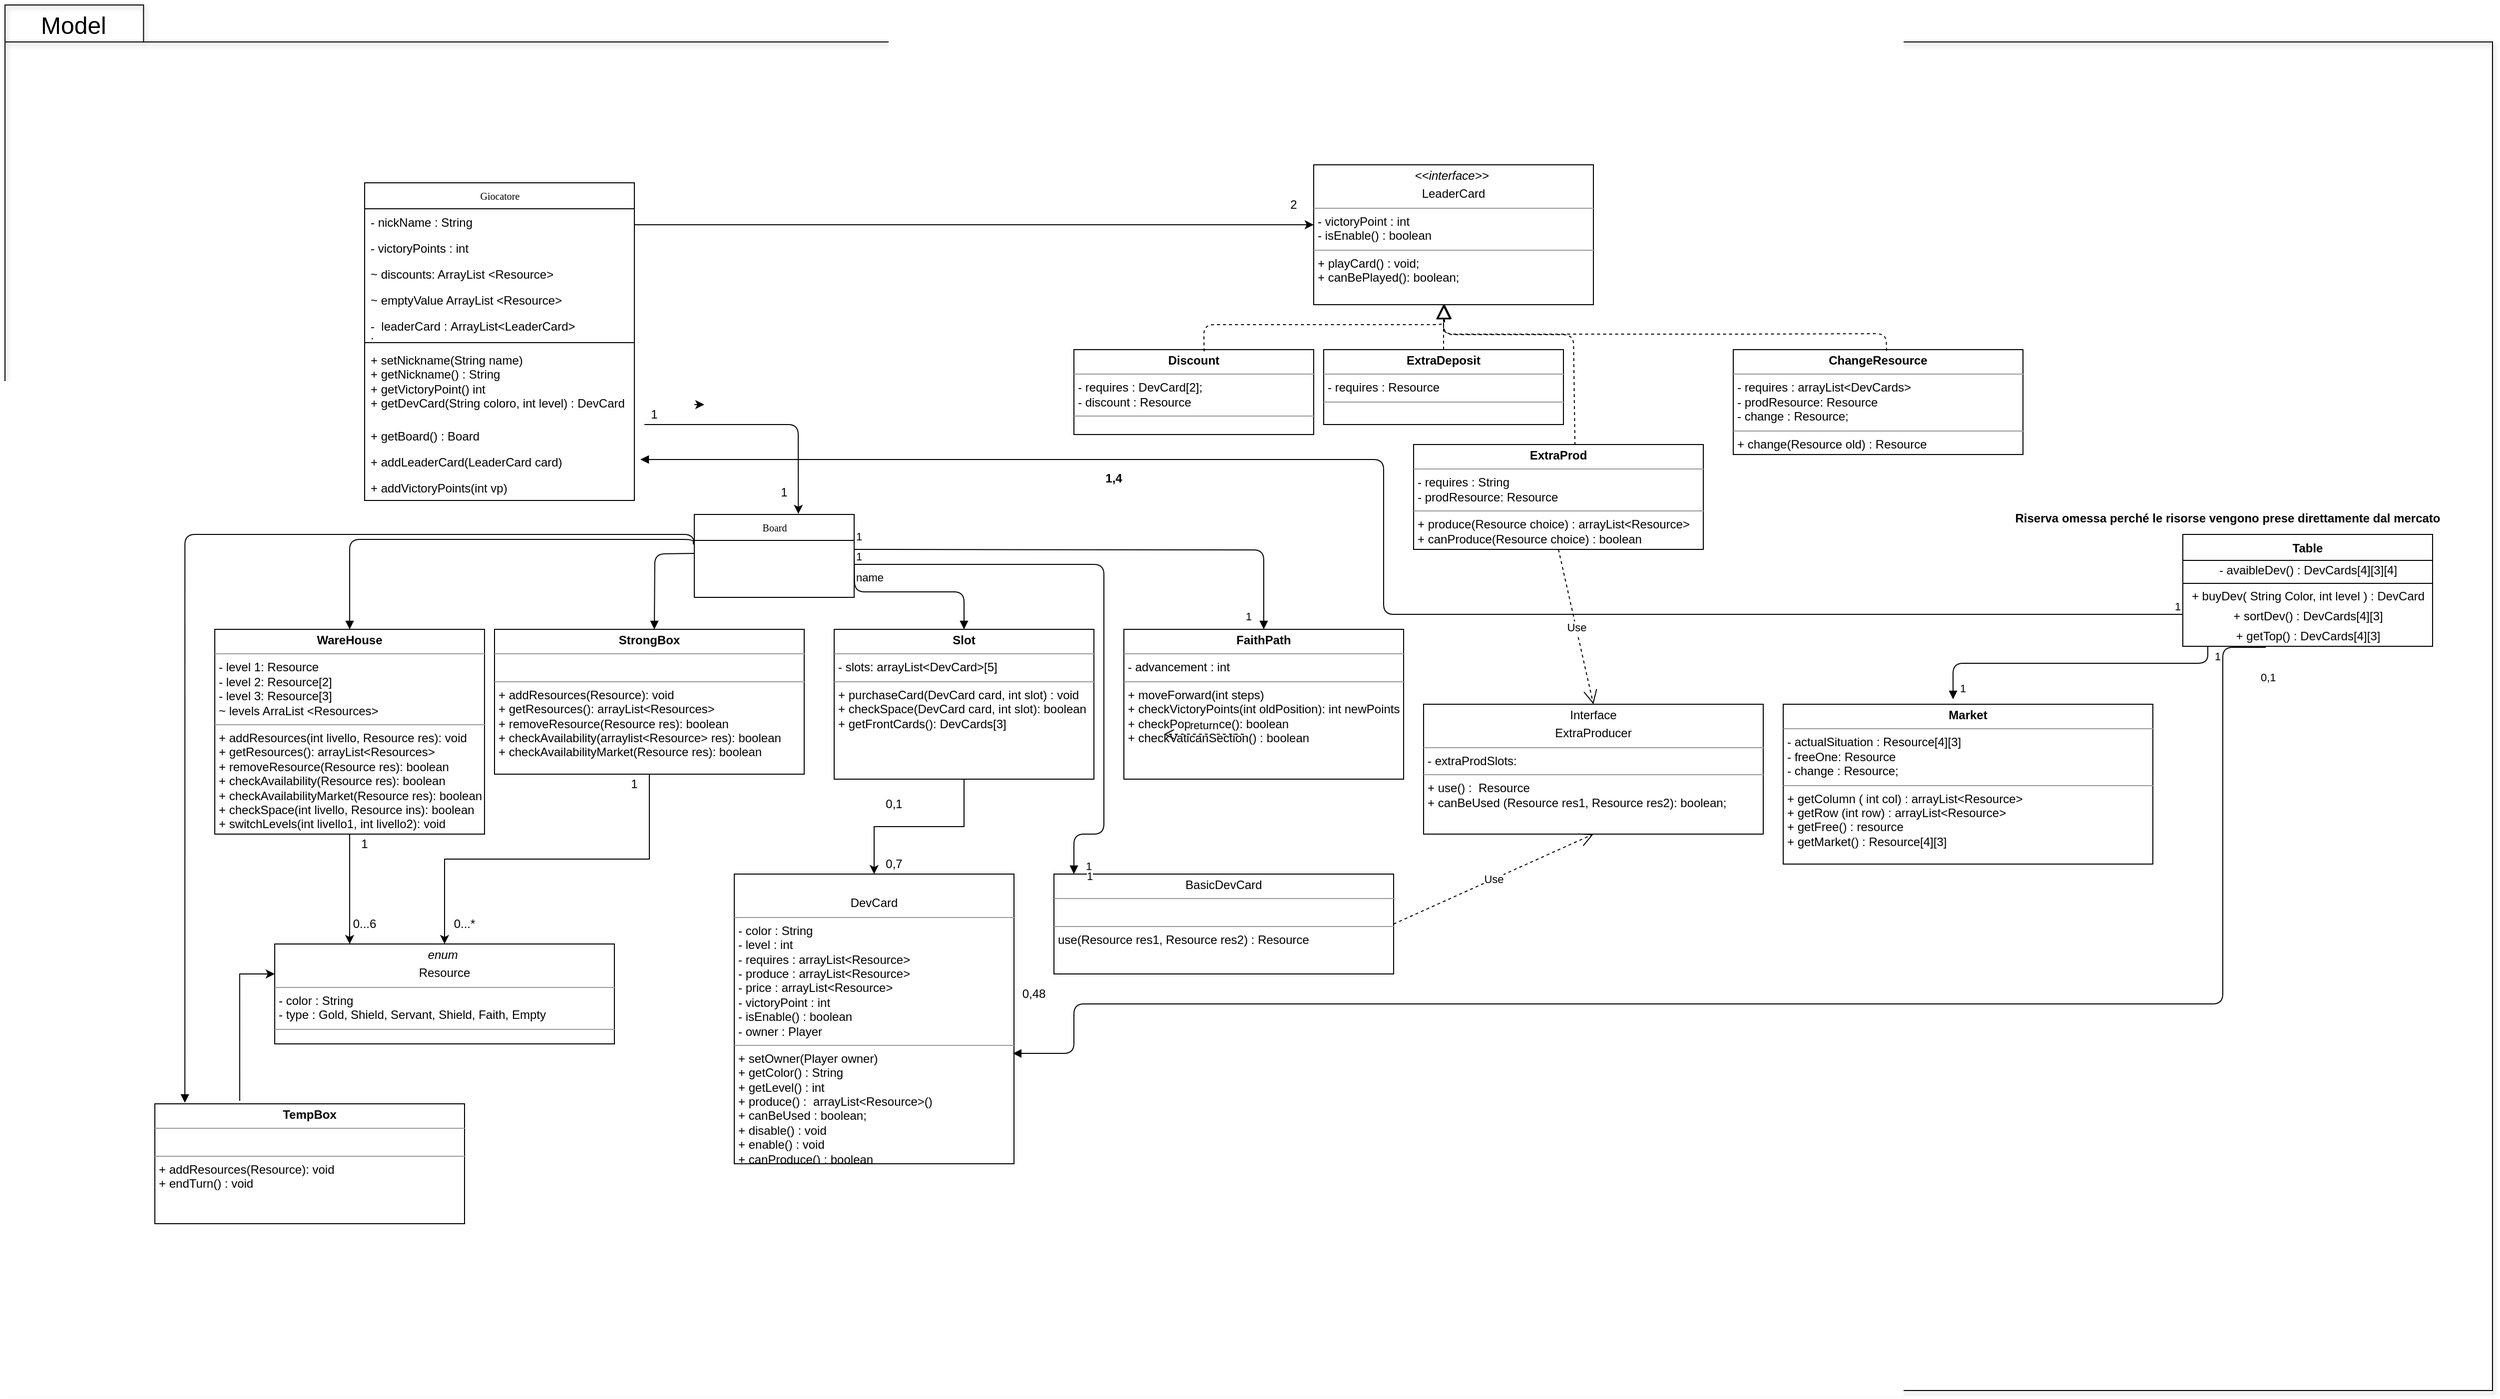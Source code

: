 <mxfile version="14.5.7" type="github" pages="2">
  <diagram name="Page-1" id="c4acf3e9-155e-7222-9cf6-157b1a14988f">
    <mxGraphModel dx="624" dy="291" grid="1" gridSize="10" guides="1" tooltips="1" connect="1" arrows="1" fold="1" page="1" pageScale="1" pageWidth="850" pageHeight="1100" background="#ffffff" math="0" shadow="0">
      <root>
        <mxCell id="0" />
        <mxCell id="1" parent="0" />
        <mxCell id="w-K9gkln1mTXEIpbY9fb-1" value="package" style="shape=folder;fontStyle=1;spacingTop=10;tabWidth=40;tabHeight=37;tabPosition=left;html=1;shadow=1;fillColor=none;" parent="1" vertex="1">
          <mxGeometry x="40" y="70" width="2490" height="1387" as="geometry" />
        </mxCell>
        <mxCell id="17acba5748e5396b-20" value="Giocatore" style="swimlane;html=1;fontStyle=0;childLayout=stackLayout;horizontal=1;startSize=26;fillColor=none;horizontalStack=0;resizeParent=1;resizeLast=0;collapsible=1;marginBottom=0;swimlaneFillColor=#ffffff;rounded=0;shadow=0;comic=0;labelBackgroundColor=none;strokeWidth=1;fontFamily=Verdana;fontSize=10;align=center;" parent="1" vertex="1">
          <mxGeometry x="400" y="248" width="270" height="318" as="geometry" />
        </mxCell>
        <mxCell id="17acba5748e5396b-21" value="- nickName : String" style="text;html=1;strokeColor=none;fillColor=none;align=left;verticalAlign=top;spacingLeft=4;spacingRight=4;whiteSpace=wrap;overflow=hidden;rotatable=0;points=[[0,0.5],[1,0.5]];portConstraint=eastwest;" parent="17acba5748e5396b-20" vertex="1">
          <mxGeometry y="26" width="270" height="26" as="geometry" />
        </mxCell>
        <mxCell id="17acba5748e5396b-24" value="- victoryPoints : int" style="text;html=1;strokeColor=none;fillColor=none;align=left;verticalAlign=top;spacingLeft=4;spacingRight=4;whiteSpace=wrap;overflow=hidden;rotatable=0;points=[[0,0.5],[1,0.5]];portConstraint=eastwest;" parent="17acba5748e5396b-20" vertex="1">
          <mxGeometry y="52" width="270" height="26" as="geometry" />
        </mxCell>
        <mxCell id="Tt4_UZsse2JY--aP2vom-22" value="~ discounts: ArrayList &amp;lt;Resource&amp;gt;" style="text;html=1;strokeColor=none;fillColor=none;align=left;verticalAlign=top;spacingLeft=4;spacingRight=4;whiteSpace=wrap;overflow=hidden;rotatable=0;points=[[0,0.5],[1,0.5]];portConstraint=eastwest;" parent="17acba5748e5396b-20" vertex="1">
          <mxGeometry y="78" width="270" height="26" as="geometry" />
        </mxCell>
        <mxCell id="Tt4_UZsse2JY--aP2vom-35" value="~ emptyValue ArrayList &amp;lt;Resource&amp;gt;" style="text;html=1;strokeColor=none;fillColor=none;align=left;verticalAlign=top;spacingLeft=4;spacingRight=4;whiteSpace=wrap;overflow=hidden;rotatable=0;points=[[0,0.5],[1,0.5]];portConstraint=eastwest;" parent="17acba5748e5396b-20" vertex="1">
          <mxGeometry y="104" width="270" height="26" as="geometry" />
        </mxCell>
        <mxCell id="VZWiPymxHDZce6uz7Lrc-4" value="- &amp;nbsp;leaderCard :&amp;nbsp;ArrayList&amp;lt;LeaderCard&amp;gt;&lt;br&gt;;" style="text;html=1;strokeColor=none;fillColor=none;align=left;verticalAlign=top;spacingLeft=4;spacingRight=4;whiteSpace=wrap;overflow=hidden;rotatable=0;points=[[0,0.5],[1,0.5]];portConstraint=eastwest;" parent="17acba5748e5396b-20" vertex="1">
          <mxGeometry y="130" width="270" height="26" as="geometry" />
        </mxCell>
        <mxCell id="Tt4_UZsse2JY--aP2vom-36" value="" style="line;strokeWidth=1;fillColor=none;align=left;verticalAlign=middle;spacingTop=-1;spacingLeft=3;spacingRight=3;rotatable=0;labelPosition=right;points=[];portConstraint=eastwest;" parent="17acba5748e5396b-20" vertex="1">
          <mxGeometry y="156" width="270" height="8" as="geometry" />
        </mxCell>
        <mxCell id="Tt4_UZsse2JY--aP2vom-37" value="+ setNickname(String name)&lt;br&gt;+ getNickname() : String&lt;br&gt;+ getVictoryPoint() int&lt;br&gt;+ getDevCard(String coloro, int level) : DevCard" style="text;html=1;strokeColor=none;fillColor=none;align=left;verticalAlign=top;spacingLeft=4;spacingRight=4;whiteSpace=wrap;overflow=hidden;rotatable=0;points=[[0,0.5],[1,0.5]];portConstraint=eastwest;" parent="17acba5748e5396b-20" vertex="1">
          <mxGeometry y="164" width="270" height="76" as="geometry" />
        </mxCell>
        <mxCell id="VZWiPymxHDZce6uz7Lrc-1" value="+ getBoard() : Board" style="text;html=1;strokeColor=none;fillColor=none;align=left;verticalAlign=top;spacingLeft=4;spacingRight=4;whiteSpace=wrap;overflow=hidden;rotatable=0;points=[[0,0.5],[1,0.5]];portConstraint=eastwest;" parent="17acba5748e5396b-20" vertex="1">
          <mxGeometry y="240" width="270" height="26" as="geometry" />
        </mxCell>
        <mxCell id="VZWiPymxHDZce6uz7Lrc-2" value="+ addLeaderCard(LeaderCard card)" style="text;html=1;strokeColor=none;fillColor=none;align=left;verticalAlign=top;spacingLeft=4;spacingRight=4;whiteSpace=wrap;overflow=hidden;rotatable=0;points=[[0,0.5],[1,0.5]];portConstraint=eastwest;" parent="17acba5748e5396b-20" vertex="1">
          <mxGeometry y="266" width="270" height="26" as="geometry" />
        </mxCell>
        <mxCell id="VZWiPymxHDZce6uz7Lrc-3" value="+ addVictoryPoints(int vp)" style="text;html=1;strokeColor=none;fillColor=none;align=left;verticalAlign=top;spacingLeft=4;spacingRight=4;whiteSpace=wrap;overflow=hidden;rotatable=0;points=[[0,0.5],[1,0.5]];portConstraint=eastwest;" parent="17acba5748e5396b-20" vertex="1">
          <mxGeometry y="292" width="270" height="26" as="geometry" />
        </mxCell>
        <mxCell id="5d2195bd80daf111-5" value="Board" style="swimlane;html=1;fontStyle=0;childLayout=stackLayout;horizontal=1;startSize=26;fillColor=none;horizontalStack=0;resizeParent=1;resizeLast=0;collapsible=1;marginBottom=0;swimlaneFillColor=#ffffff;rounded=0;shadow=0;comic=0;labelBackgroundColor=none;strokeWidth=1;fontFamily=Verdana;fontSize=10;align=center;" parent="1" vertex="1">
          <mxGeometry x="730" y="580" width="160" height="83" as="geometry" />
        </mxCell>
        <mxCell id="5d2195bd80daf111-12" value="&lt;p style=&quot;margin: 0px ; margin-top: 4px ; text-align: center&quot;&gt;&lt;i&gt;enum&amp;nbsp;&lt;/i&gt;&lt;/p&gt;&lt;p style=&quot;margin: 0px ; margin-top: 4px ; text-align: center&quot;&gt;Resource&lt;/p&gt;&lt;hr size=&quot;1&quot;&gt;&lt;p style=&quot;margin: 0px ; margin-left: 4px&quot;&gt;- color : String&lt;br&gt;- type : Gold, Shield, Servant, Shield, Faith, Empty&lt;/p&gt;&lt;hr size=&quot;1&quot;&gt;&lt;p style=&quot;margin: 0px ; margin-left: 4px&quot;&gt;&lt;br&gt;&lt;/p&gt;" style="verticalAlign=top;align=left;overflow=fill;fontSize=12;fontFamily=Helvetica;html=1;rounded=0;shadow=0;comic=0;labelBackgroundColor=none;strokeWidth=1" parent="1" vertex="1">
          <mxGeometry x="310" y="1010" width="340" height="100" as="geometry" />
        </mxCell>
        <mxCell id="RtRzZt0xqBWtNR3uWcVC-4" value="1" style="text;html=1;strokeColor=none;fillColor=none;align=center;verticalAlign=middle;whiteSpace=wrap;rounded=0;" parent="1" vertex="1">
          <mxGeometry x="800" y="548" width="40" height="20" as="geometry" />
        </mxCell>
        <mxCell id="RtRzZt0xqBWtNR3uWcVC-6" value="" style="endArrow=classic;html=1;entryX=0.651;entryY=-0.008;entryDx=0;entryDy=0;entryPerimeter=0;" parent="1" target="5d2195bd80daf111-5" edge="1">
          <mxGeometry width="50" height="50" relative="1" as="geometry">
            <mxPoint x="680" y="490" as="sourcePoint" />
            <mxPoint x="830" y="440" as="targetPoint" />
            <Array as="points">
              <mxPoint x="834" y="490" />
            </Array>
          </mxGeometry>
        </mxCell>
        <mxCell id="RtRzZt0xqBWtNR3uWcVC-7" value="1" style="text;html=1;strokeColor=none;fillColor=none;align=center;verticalAlign=middle;whiteSpace=wrap;rounded=0;" parent="1" vertex="1">
          <mxGeometry x="670" y="470" width="40" height="20" as="geometry" />
        </mxCell>
        <mxCell id="RtRzZt0xqBWtNR3uWcVC-22" style="edgeStyle=orthogonalEdgeStyle;rounded=0;orthogonalLoop=1;jettySize=auto;html=1;" parent="1" source="RtRzZt0xqBWtNR3uWcVC-19" target="5d2195bd80daf111-12" edge="1">
          <mxGeometry relative="1" as="geometry" />
        </mxCell>
        <mxCell id="RtRzZt0xqBWtNR3uWcVC-19" value="&lt;p style=&quot;margin: 0px ; margin-top: 4px ; text-align: center&quot;&gt;&lt;b&gt;StrongBox&lt;/b&gt;&lt;/p&gt;&lt;hr size=&quot;1&quot;&gt;&lt;p style=&quot;margin: 0px ; margin-left: 4px&quot;&gt;&lt;br&gt;&lt;/p&gt;&lt;hr size=&quot;1&quot;&gt;&lt;p style=&quot;margin: 0px ; margin-left: 4px&quot;&gt;+ addResources(Resource): void&lt;/p&gt;&lt;p style=&quot;margin: 0px ; margin-left: 4px&quot;&gt;+ getResources(): arrayList&amp;lt;Resources&amp;gt;&lt;/p&gt;&lt;p style=&quot;margin: 0px ; margin-left: 4px&quot;&gt;+ removeResource(Resource res): boolean&lt;/p&gt;&lt;p style=&quot;margin: 0px ; margin-left: 4px&quot;&gt;+ checkAvailability(arraylist&amp;lt;Resource&amp;gt; res): boolean&lt;/p&gt;&lt;p style=&quot;margin: 0px ; margin-left: 4px&quot;&gt;+ checkAvailabilityMarket(Resource res): boolean&lt;br&gt;&lt;/p&gt;" style="verticalAlign=top;align=left;overflow=fill;fontSize=12;fontFamily=Helvetica;html=1;rounded=0;shadow=0;comic=0;labelBackgroundColor=none;strokeWidth=1" parent="1" vertex="1">
          <mxGeometry x="530" y="695" width="310" height="145" as="geometry" />
        </mxCell>
        <mxCell id="RtRzZt0xqBWtNR3uWcVC-25" style="edgeStyle=orthogonalEdgeStyle;rounded=0;orthogonalLoop=1;jettySize=auto;html=1;" parent="1" source="RtRzZt0xqBWtNR3uWcVC-20" target="5d2195bd80daf111-12" edge="1">
          <mxGeometry relative="1" as="geometry">
            <Array as="points">
              <mxPoint x="385" y="980" />
              <mxPoint x="385" y="980" />
            </Array>
          </mxGeometry>
        </mxCell>
        <mxCell id="RtRzZt0xqBWtNR3uWcVC-20" value="&lt;p style=&quot;margin: 0px ; margin-top: 4px ; text-align: center&quot;&gt;&lt;b&gt;WareHouse&lt;/b&gt;&lt;/p&gt;&lt;hr size=&quot;1&quot;&gt;&lt;p style=&quot;margin: 0px ; margin-left: 4px&quot;&gt;- level 1: Resource&lt;/p&gt;&lt;p style=&quot;margin: 0px ; margin-left: 4px&quot;&gt;- level 2: Resource[2]&lt;/p&gt;&lt;p style=&quot;margin: 0px ; margin-left: 4px&quot;&gt;- level 3: Resource[3]&lt;/p&gt;&lt;p style=&quot;margin: 0px ; margin-left: 4px&quot;&gt;~ levels ArraList &amp;lt;Resources&amp;gt;&lt;/p&gt;&lt;hr size=&quot;1&quot;&gt;&lt;p style=&quot;margin: 0px ; margin-left: 4px&quot;&gt;+ addResources(int livello, Resource res): void&lt;/p&gt;&lt;p style=&quot;margin: 0px ; margin-left: 4px&quot;&gt;+ getResources(): arrayList&amp;lt;Resources&amp;gt;&lt;/p&gt;&lt;p style=&quot;margin: 0px ; margin-left: 4px&quot;&gt;+ removeResource(Resource res): boolean&lt;/p&gt;&lt;p style=&quot;margin: 0px ; margin-left: 4px&quot;&gt;+ checkAvailability(Resource res): boolean&lt;/p&gt;&lt;p style=&quot;margin: 0px ; margin-left: 4px&quot;&gt;+ checkAvailabilityMarket(Resource res): boolean&lt;/p&gt;&lt;p style=&quot;margin: 0px ; margin-left: 4px&quot;&gt;+ checkSpace(int livello, Resource ins): boolean&lt;/p&gt;&lt;p style=&quot;margin: 0px ; margin-left: 4px&quot;&gt;+ switchLevels(int livello1, int livello2): void&lt;/p&gt;" style="verticalAlign=top;align=left;overflow=fill;fontSize=12;fontFamily=Helvetica;html=1;rounded=0;shadow=0;comic=0;labelBackgroundColor=none;strokeWidth=1" parent="1" vertex="1">
          <mxGeometry x="250" y="695" width="270" height="205" as="geometry" />
        </mxCell>
        <mxCell id="RtRzZt0xqBWtNR3uWcVC-23" value="0...*" style="text;html=1;strokeColor=none;fillColor=none;align=center;verticalAlign=middle;whiteSpace=wrap;rounded=0;" parent="1" vertex="1">
          <mxGeometry x="480" y="980" width="40" height="20" as="geometry" />
        </mxCell>
        <mxCell id="RtRzZt0xqBWtNR3uWcVC-24" value="1" style="text;html=1;strokeColor=none;fillColor=none;align=center;verticalAlign=middle;whiteSpace=wrap;rounded=0;" parent="1" vertex="1">
          <mxGeometry x="650" y="840" width="40" height="20" as="geometry" />
        </mxCell>
        <mxCell id="RtRzZt0xqBWtNR3uWcVC-26" value="0...6" style="text;html=1;strokeColor=none;fillColor=none;align=center;verticalAlign=middle;whiteSpace=wrap;rounded=0;" parent="1" vertex="1">
          <mxGeometry x="380" y="980" width="40" height="20" as="geometry" />
        </mxCell>
        <mxCell id="RtRzZt0xqBWtNR3uWcVC-27" value="1" style="text;html=1;strokeColor=none;fillColor=none;align=center;verticalAlign=middle;whiteSpace=wrap;rounded=0;" parent="1" vertex="1">
          <mxGeometry x="380" y="900" width="40" height="20" as="geometry" />
        </mxCell>
        <mxCell id="Tt4_UZsse2JY--aP2vom-6" style="edgeStyle=orthogonalEdgeStyle;rounded=0;orthogonalLoop=1;jettySize=auto;html=1;" parent="1" source="RtRzZt0xqBWtNR3uWcVC-28" target="Tt4_UZsse2JY--aP2vom-1" edge="1">
          <mxGeometry relative="1" as="geometry" />
        </mxCell>
        <mxCell id="RtRzZt0xqBWtNR3uWcVC-28" value="&lt;p style=&quot;margin: 0px ; margin-top: 4px ; text-align: center&quot;&gt;&lt;b&gt;Slot&lt;/b&gt;&lt;/p&gt;&lt;hr size=&quot;1&quot;&gt;&lt;p style=&quot;margin: 0px ; margin-left: 4px&quot;&gt;- slots: arrayList&amp;lt;DevCard&amp;gt;[5]&lt;/p&gt;&lt;hr size=&quot;1&quot;&gt;&lt;p style=&quot;margin: 0px ; margin-left: 4px&quot;&gt;+ purchaseCard(DevCard card, int slot) : void&lt;/p&gt;&lt;p style=&quot;margin: 0px ; margin-left: 4px&quot;&gt;+ checkSpace(DevCard card, int slot): boolean&lt;/p&gt;&lt;p style=&quot;margin: 0px ; margin-left: 4px&quot;&gt;+ getFrontCards(): DevCards[3]&lt;/p&gt;&lt;p style=&quot;margin: 0px ; margin-left: 4px&quot;&gt;&lt;br&gt;&lt;/p&gt;" style="verticalAlign=top;align=left;overflow=fill;fontSize=12;fontFamily=Helvetica;html=1;rounded=0;shadow=0;comic=0;labelBackgroundColor=none;strokeWidth=1" parent="1" vertex="1">
          <mxGeometry x="870" y="695" width="260" height="150" as="geometry" />
        </mxCell>
        <mxCell id="RtRzZt0xqBWtNR3uWcVC-29" value="&lt;p style=&quot;margin: 0px ; margin-top: 4px ; text-align: center&quot;&gt;&lt;b&gt;FaithPath&lt;/b&gt;&lt;/p&gt;&lt;hr size=&quot;1&quot;&gt;&lt;p style=&quot;margin: 0px ; margin-left: 4px&quot;&gt;- advancement : int&lt;/p&gt;&lt;hr size=&quot;1&quot;&gt;&lt;p style=&quot;margin: 0px ; margin-left: 4px&quot;&gt;+ moveForward(int steps)&lt;/p&gt;&lt;p style=&quot;margin: 0px ; margin-left: 4px&quot;&gt;+ checkVictoryPoints(int oldPosition): int newPoints&lt;/p&gt;&lt;p style=&quot;margin: 0px ; margin-left: 4px&quot;&gt;+ checkPopeSpace(): boolean&lt;/p&gt;&lt;p style=&quot;margin: 0px ; margin-left: 4px&quot;&gt;+ checkVaticanSection() : boolean&lt;/p&gt;" style="verticalAlign=top;align=left;overflow=fill;fontSize=12;fontFamily=Helvetica;html=1;rounded=0;shadow=0;comic=0;labelBackgroundColor=none;strokeWidth=1" parent="1" vertex="1">
          <mxGeometry x="1160" y="695" width="280" height="150" as="geometry" />
        </mxCell>
        <mxCell id="Tt4_UZsse2JY--aP2vom-1" value="&lt;p style=&quot;margin: 0px ; margin-top: 4px ; text-align: center&quot;&gt;&lt;br&gt;&lt;/p&gt;&lt;p style=&quot;margin: 0px ; margin-top: 4px ; text-align: center&quot;&gt;DevCard&lt;/p&gt;&lt;hr size=&quot;1&quot;&gt;&lt;p style=&quot;margin: 0px ; margin-left: 4px&quot;&gt;- color : String&lt;br&gt;- level : int&amp;nbsp;&lt;/p&gt;&lt;p style=&quot;margin: 0px ; margin-left: 4px&quot;&gt;- requires : arrayList&amp;lt;Resource&amp;gt;&lt;/p&gt;&lt;p style=&quot;margin: 0px ; margin-left: 4px&quot;&gt;- produce : arrayList&amp;lt;Resource&amp;gt;&amp;nbsp;&lt;/p&gt;&lt;p style=&quot;margin: 0px ; margin-left: 4px&quot;&gt;- price : arrayList&amp;lt;Resource&amp;gt;&lt;/p&gt;&lt;p style=&quot;margin: 0px ; margin-left: 4px&quot;&gt;- victoryPoint : int&lt;/p&gt;&lt;p style=&quot;margin: 0px ; margin-left: 4px&quot;&gt;- isEnable() : boolean&lt;/p&gt;&lt;p style=&quot;margin: 0px ; margin-left: 4px&quot;&gt;- owner : Player&lt;/p&gt;&lt;hr size=&quot;1&quot;&gt;&lt;p style=&quot;margin: 0px ; margin-left: 4px&quot;&gt;+ setOwner(Player owner)&amp;nbsp;&lt;/p&gt;&lt;p style=&quot;margin: 0px ; margin-left: 4px&quot;&gt;+ getColor() : String&lt;/p&gt;&lt;p style=&quot;margin: 0px ; margin-left: 4px&quot;&gt;+ getLevel() : int&amp;nbsp;&lt;/p&gt;&lt;p style=&quot;margin: 0px ; margin-left: 4px&quot;&gt;+ produce() : &amp;nbsp;arrayList&amp;lt;Resource&amp;gt;()&lt;/p&gt;&lt;p style=&quot;margin: 0px ; margin-left: 4px&quot;&gt;+ canBeUsed : boolean;&lt;/p&gt;&lt;p style=&quot;margin: 0px ; margin-left: 4px&quot;&gt;+ disable() : void&lt;/p&gt;&lt;p style=&quot;margin: 0px ; margin-left: 4px&quot;&gt;+ enable() : void&lt;/p&gt;&lt;p style=&quot;margin: 0px ; margin-left: 4px&quot;&gt;+ canProduce() : boolean&lt;/p&gt;&lt;p style=&quot;margin: 0px ; margin-left: 4px&quot;&gt;&lt;br&gt;&lt;/p&gt;&lt;p style=&quot;margin: 0px ; margin-left: 4px&quot;&gt;&lt;br&gt;&lt;/p&gt;" style="verticalAlign=top;align=left;overflow=fill;fontSize=12;fontFamily=Helvetica;html=1;rounded=0;shadow=0;comic=0;labelBackgroundColor=none;strokeWidth=1" parent="1" vertex="1">
          <mxGeometry x="770" y="940" width="280" height="290" as="geometry" />
        </mxCell>
        <mxCell id="Tt4_UZsse2JY--aP2vom-7" value="0,7" style="text;html=1;strokeColor=none;fillColor=none;align=center;verticalAlign=middle;whiteSpace=wrap;rounded=0;" parent="1" vertex="1">
          <mxGeometry x="910" y="920" width="40" height="20" as="geometry" />
        </mxCell>
        <mxCell id="Tt4_UZsse2JY--aP2vom-8" value="0,1" style="text;html=1;strokeColor=none;fillColor=none;align=center;verticalAlign=middle;whiteSpace=wrap;rounded=0;" parent="1" vertex="1">
          <mxGeometry x="910" y="860" width="40" height="20" as="geometry" />
        </mxCell>
        <mxCell id="Tt4_UZsse2JY--aP2vom-9" value="&lt;p style=&quot;margin: 0px ; margin-top: 4px ; text-align: center&quot;&gt;&lt;i&gt;&amp;lt;&amp;lt;interface&amp;gt;&amp;gt;&amp;nbsp;&lt;/i&gt;&lt;/p&gt;&lt;p style=&quot;margin: 0px ; margin-top: 4px ; text-align: center&quot;&gt;LeaderCard&lt;/p&gt;&lt;hr size=&quot;1&quot;&gt;&lt;p style=&quot;margin: 0px ; margin-left: 4px&quot;&gt;- victoryPoint : int&lt;br&gt;&lt;/p&gt;&lt;p style=&quot;margin: 0px ; margin-left: 4px&quot;&gt;- isEnable() : boolean&lt;/p&gt;&lt;hr size=&quot;1&quot;&gt;&lt;p style=&quot;margin: 0px ; margin-left: 4px&quot;&gt;+ playCard() : void;&lt;br&gt;&lt;/p&gt;&lt;p style=&quot;margin: 0px ; margin-left: 4px&quot;&gt;+ canBePlayed(): boolean;&lt;/p&gt;" style="verticalAlign=top;align=left;overflow=fill;fontSize=12;fontFamily=Helvetica;html=1;rounded=0;shadow=0;comic=0;labelBackgroundColor=none;strokeWidth=1" parent="1" vertex="1">
          <mxGeometry x="1350" y="230" width="280" height="140" as="geometry" />
        </mxCell>
        <mxCell id="Tt4_UZsse2JY--aP2vom-10" value="&lt;p style=&quot;margin: 0px ; margin-top: 4px ; text-align: center&quot;&gt;&lt;b&gt;Discount&lt;/b&gt;&lt;/p&gt;&lt;hr size=&quot;1&quot;&gt;&lt;p style=&quot;margin: 0px ; margin-left: 4px&quot;&gt;- requires : DevCard[2];&lt;/p&gt;&lt;p style=&quot;margin: 0px ; margin-left: 4px&quot;&gt;- discount : Resource&lt;/p&gt;&lt;hr size=&quot;1&quot;&gt;&lt;p style=&quot;margin: 0px ; margin-left: 4px&quot;&gt;&lt;br&gt;&lt;/p&gt;" style="verticalAlign=top;align=left;overflow=fill;fontSize=12;fontFamily=Helvetica;html=1;rounded=0;shadow=0;comic=0;labelBackgroundColor=none;strokeWidth=1" parent="1" vertex="1">
          <mxGeometry x="1110" y="415" width="240" height="85" as="geometry" />
        </mxCell>
        <mxCell id="Tt4_UZsse2JY--aP2vom-13" style="edgeStyle=orthogonalEdgeStyle;rounded=0;orthogonalLoop=1;jettySize=auto;html=1;" parent="1" source="17acba5748e5396b-21" edge="1">
          <mxGeometry relative="1" as="geometry">
            <mxPoint x="690" y="310" as="sourcePoint" />
            <mxPoint x="1350" y="290" as="targetPoint" />
            <Array as="points">
              <mxPoint x="1350" y="290" />
            </Array>
          </mxGeometry>
        </mxCell>
        <mxCell id="Tt4_UZsse2JY--aP2vom-15" value="2" style="text;html=1;strokeColor=none;fillColor=none;align=center;verticalAlign=middle;whiteSpace=wrap;rounded=0;" parent="1" vertex="1">
          <mxGeometry x="1310" y="260" width="40" height="20" as="geometry" />
        </mxCell>
        <mxCell id="Tt4_UZsse2JY--aP2vom-23" value="&lt;p style=&quot;margin: 0px ; margin-top: 4px ; text-align: center&quot;&gt;&lt;b&gt;ExtraDeposit&lt;/b&gt;&lt;/p&gt;&lt;hr size=&quot;1&quot;&gt;&lt;p style=&quot;margin: 0px ; margin-left: 4px&quot;&gt;- requires : Resource&lt;/p&gt;&lt;hr size=&quot;1&quot;&gt;&lt;p style=&quot;margin: 0px ; margin-left: 4px&quot;&gt;&lt;br&gt;&lt;/p&gt;" style="verticalAlign=top;align=left;overflow=fill;fontSize=12;fontFamily=Helvetica;html=1;rounded=0;shadow=0;comic=0;labelBackgroundColor=none;strokeWidth=1" parent="1" vertex="1">
          <mxGeometry x="1360" y="415" width="240" height="75" as="geometry" />
        </mxCell>
        <mxCell id="Tt4_UZsse2JY--aP2vom-26" value="" style="endArrow=block;dashed=1;endFill=0;endSize=12;html=1;exitX=0.543;exitY=0.02;exitDx=0;exitDy=0;exitPerimeter=0;entryX=0.468;entryY=0.997;entryDx=0;entryDy=0;entryPerimeter=0;" parent="1" source="Tt4_UZsse2JY--aP2vom-10" target="Tt4_UZsse2JY--aP2vom-9" edge="1">
          <mxGeometry width="160" relative="1" as="geometry">
            <mxPoint x="1190" y="360" as="sourcePoint" />
            <mxPoint x="1350" y="360" as="targetPoint" />
            <Array as="points">
              <mxPoint x="1240" y="390" />
              <mxPoint x="1481" y="390" />
            </Array>
          </mxGeometry>
        </mxCell>
        <mxCell id="Tt4_UZsse2JY--aP2vom-28" value="" style="endArrow=block;dashed=1;endFill=0;endSize=12;html=1;" parent="1" source="Tt4_UZsse2JY--aP2vom-23" edge="1">
          <mxGeometry width="160" relative="1" as="geometry">
            <mxPoint x="1200.32" y="426.7" as="sourcePoint" />
            <mxPoint x="1480" y="370" as="targetPoint" />
            <Array as="points">
              <mxPoint x="1480" y="400" />
            </Array>
          </mxGeometry>
        </mxCell>
        <mxCell id="Tt4_UZsse2JY--aP2vom-29" value="&lt;p style=&quot;margin: 0px ; margin-top: 4px ; text-align: center&quot;&gt;&lt;b&gt;ExtraProd&lt;/b&gt;&lt;/p&gt;&lt;hr size=&quot;1&quot;&gt;&lt;p style=&quot;margin: 0px ; margin-left: 4px&quot;&gt;- requires : String&lt;/p&gt;&lt;p style=&quot;margin: 0px ; margin-left: 4px&quot;&gt;- prodResource: Resource&lt;/p&gt;&lt;hr size=&quot;1&quot;&gt;&lt;p style=&quot;margin: 0px ; margin-left: 4px&quot;&gt;+ produce(Resource choice) : arrayList&amp;lt;Resource&amp;gt;&lt;/p&gt;&lt;p style=&quot;margin: 0px ; margin-left: 4px&quot;&gt;+ canProduce(Resource choice) : boolean&lt;/p&gt;" style="verticalAlign=top;align=left;overflow=fill;fontSize=12;fontFamily=Helvetica;html=1;rounded=0;shadow=0;comic=0;labelBackgroundColor=none;strokeWidth=1" parent="1" vertex="1">
          <mxGeometry x="1450" y="510" width="290" height="105" as="geometry" />
        </mxCell>
        <mxCell id="Tt4_UZsse2JY--aP2vom-31" value="" style="endArrow=block;dashed=1;endFill=0;endSize=12;html=1;exitX=0.557;exitY=0.005;exitDx=0;exitDy=0;exitPerimeter=0;" parent="1" source="Tt4_UZsse2JY--aP2vom-29" edge="1">
          <mxGeometry width="160" relative="1" as="geometry">
            <mxPoint x="1490" y="425" as="sourcePoint" />
            <mxPoint x="1480" y="370" as="targetPoint" />
            <Array as="points">
              <mxPoint x="1610" y="400" />
              <mxPoint x="1480" y="400" />
            </Array>
          </mxGeometry>
        </mxCell>
        <mxCell id="Tt4_UZsse2JY--aP2vom-32" value="&lt;p style=&quot;margin: 0px ; margin-top: 4px ; text-align: center&quot;&gt;&lt;b&gt;ChangeResource&lt;/b&gt;&lt;/p&gt;&lt;hr size=&quot;1&quot;&gt;&lt;p style=&quot;margin: 0px ; margin-left: 4px&quot;&gt;- requires : arrayList&amp;lt;DevCards&amp;gt;&lt;/p&gt;&lt;p style=&quot;margin: 0px ; margin-left: 4px&quot;&gt;- prodResource: Resource&lt;/p&gt;&lt;p style=&quot;margin: 0px ; margin-left: 4px&quot;&gt;- change : Resource;&lt;/p&gt;&lt;hr size=&quot;1&quot;&gt;&lt;p style=&quot;margin: 0px ; margin-left: 4px&quot;&gt;+ change(Resource old) : Resource&lt;/p&gt;" style="verticalAlign=top;align=left;overflow=fill;fontSize=12;fontFamily=Helvetica;html=1;rounded=0;shadow=0;comic=0;labelBackgroundColor=none;strokeWidth=1" parent="1" vertex="1">
          <mxGeometry x="1770" y="415" width="290" height="105" as="geometry" />
        </mxCell>
        <mxCell id="Tt4_UZsse2JY--aP2vom-33" value="" style="endArrow=block;dashed=1;endFill=0;endSize=12;html=1;exitX=0.529;exitY=0.012;exitDx=0;exitDy=0;exitPerimeter=0;" parent="1" source="Tt4_UZsse2JY--aP2vom-32" edge="1">
          <mxGeometry width="160" relative="1" as="geometry">
            <mxPoint x="1781.53" y="415.005" as="sourcePoint" />
            <mxPoint x="1480" y="369.48" as="targetPoint" />
            <Array as="points">
              <mxPoint x="1923" y="399" />
              <mxPoint x="1782" y="399.48" />
              <mxPoint x="1480" y="399.48" />
            </Array>
          </mxGeometry>
        </mxCell>
        <mxCell id="Tt4_UZsse2JY--aP2vom-41" value="" style="endArrow=block;endFill=1;html=1;edgeStyle=orthogonalEdgeStyle;align=left;verticalAlign=top;entryX=0.5;entryY=0;entryDx=0;entryDy=0;" parent="1" target="RtRzZt0xqBWtNR3uWcVC-29" edge="1">
          <mxGeometry x="-0.854" y="-15" relative="1" as="geometry">
            <mxPoint x="890" y="615" as="sourcePoint" />
            <mxPoint x="1050" y="615" as="targetPoint" />
            <mxPoint as="offset" />
          </mxGeometry>
        </mxCell>
        <mxCell id="Tt4_UZsse2JY--aP2vom-42" value="1" style="edgeLabel;resizable=0;html=1;align=left;verticalAlign=bottom;" parent="Tt4_UZsse2JY--aP2vom-41" connectable="0" vertex="1">
          <mxGeometry x="-1" relative="1" as="geometry">
            <mxPoint x="390" y="75" as="offset" />
          </mxGeometry>
        </mxCell>
        <mxCell id="Tt4_UZsse2JY--aP2vom-63" value="1" style="edgeLabel;resizable=0;html=1;align=left;verticalAlign=bottom;" parent="Tt4_UZsse2JY--aP2vom-41" connectable="0" vertex="1">
          <mxGeometry x="-1" relative="1" as="geometry">
            <mxPoint x="1320" y="65" as="offset" />
          </mxGeometry>
        </mxCell>
        <mxCell id="Tt4_UZsse2JY--aP2vom-43" value="" style="endArrow=block;endFill=1;html=1;edgeStyle=orthogonalEdgeStyle;align=left;verticalAlign=top;entryX=0.5;entryY=0;entryDx=0;entryDy=0;exitX=-0.006;exitY=0.154;exitDx=0;exitDy=0;exitPerimeter=0;" parent="1" target="RtRzZt0xqBWtNR3uWcVC-20" edge="1">
          <mxGeometry x="-0.854" y="-15" relative="1" as="geometry">
            <mxPoint x="729.04" y="610.004" as="sourcePoint" />
            <mxPoint x="940" y="685" as="targetPoint" />
            <Array as="points">
              <mxPoint x="729" y="605" />
              <mxPoint x="385" y="605" />
            </Array>
            <mxPoint as="offset" />
          </mxGeometry>
        </mxCell>
        <mxCell id="Tt4_UZsse2JY--aP2vom-44" value="1" style="edgeLabel;resizable=0;html=1;align=left;verticalAlign=bottom;" parent="Tt4_UZsse2JY--aP2vom-43" connectable="0" vertex="1">
          <mxGeometry x="-1" relative="1" as="geometry">
            <mxPoint x="390.96" y="330" as="offset" />
          </mxGeometry>
        </mxCell>
        <mxCell id="Tt4_UZsse2JY--aP2vom-45" value="" style="endArrow=block;endFill=1;html=1;edgeStyle=orthogonalEdgeStyle;align=left;verticalAlign=top;exitX=1;exitY=0.5;exitDx=0;exitDy=0;" parent="1" target="RtRzZt0xqBWtNR3uWcVC-28" edge="1">
          <mxGeometry x="-0.854" y="-15" relative="1" as="geometry">
            <mxPoint x="890" y="619" as="sourcePoint" />
            <mxPoint x="1230" y="705" as="targetPoint" />
            <mxPoint as="offset" />
          </mxGeometry>
        </mxCell>
        <mxCell id="Tt4_UZsse2JY--aP2vom-46" value="1" style="edgeLabel;resizable=0;html=1;align=left;verticalAlign=bottom;" parent="Tt4_UZsse2JY--aP2vom-45" connectable="0" vertex="1">
          <mxGeometry x="-1" relative="1" as="geometry">
            <mxPoint y="-9" as="offset" />
          </mxGeometry>
        </mxCell>
        <mxCell id="Tt4_UZsse2JY--aP2vom-47" value="" style="endArrow=block;endFill=1;html=1;edgeStyle=orthogonalEdgeStyle;align=left;verticalAlign=top;exitX=0;exitY=0.5;exitDx=0;exitDy=0;" parent="1" edge="1">
          <mxGeometry x="-0.854" y="-15" relative="1" as="geometry">
            <mxPoint x="730" y="619" as="sourcePoint" />
            <mxPoint x="690" y="695" as="targetPoint" />
            <mxPoint as="offset" />
          </mxGeometry>
        </mxCell>
        <mxCell id="Tt4_UZsse2JY--aP2vom-49" value="&lt;p style=&quot;margin: 0px ; margin-top: 4px ; text-align: center&quot;&gt;BasicDevCard&lt;br&gt;&lt;/p&gt;&lt;hr size=&quot;1&quot;&gt;&lt;p style=&quot;margin: 0px ; margin-left: 4px&quot;&gt;&lt;br&gt;&lt;/p&gt;&lt;hr size=&quot;1&quot;&gt;&lt;p style=&quot;margin: 0px ; margin-left: 4px&quot;&gt;use(Resource res1, Resource res2) : Resource&lt;br&gt;&lt;/p&gt;&lt;p style=&quot;margin: 0px ; margin-left: 4px&quot;&gt;&lt;br&gt;&lt;/p&gt;&lt;p style=&quot;margin: 0px ; margin-left: 4px&quot;&gt;&lt;br&gt;&lt;/p&gt;&lt;p style=&quot;margin: 0px ; margin-left: 4px&quot;&gt;&lt;br&gt;&lt;/p&gt;" style="verticalAlign=top;align=left;overflow=fill;fontSize=12;fontFamily=Helvetica;html=1;rounded=0;shadow=0;comic=0;labelBackgroundColor=none;strokeWidth=1" parent="1" vertex="1">
          <mxGeometry x="1090" y="940" width="340" height="100" as="geometry" />
        </mxCell>
        <mxCell id="Tt4_UZsse2JY--aP2vom-50" value="name" style="endArrow=block;endFill=1;html=1;edgeStyle=orthogonalEdgeStyle;align=left;verticalAlign=top;" parent="1" edge="1">
          <mxGeometry x="-1" relative="1" as="geometry">
            <mxPoint x="890" y="630" as="sourcePoint" />
            <mxPoint x="1110" y="940" as="targetPoint" />
            <Array as="points">
              <mxPoint x="1140" y="630" />
              <mxPoint x="1140" y="900" />
              <mxPoint x="1110" y="900" />
            </Array>
          </mxGeometry>
        </mxCell>
        <mxCell id="Tt4_UZsse2JY--aP2vom-51" value="1" style="edgeLabel;resizable=0;html=1;align=left;verticalAlign=bottom;" parent="Tt4_UZsse2JY--aP2vom-50" connectable="0" vertex="1">
          <mxGeometry x="-1" relative="1" as="geometry" />
        </mxCell>
        <mxCell id="Tt4_UZsse2JY--aP2vom-53" value="Table" style="swimlane;fontStyle=1;align=center;verticalAlign=top;childLayout=stackLayout;horizontal=1;startSize=26;horizontalStack=0;resizeParent=1;resizeParentMax=0;resizeLast=0;collapsible=1;marginBottom=0;" parent="1" vertex="1">
          <mxGeometry x="2220" y="600" width="250" height="112" as="geometry" />
        </mxCell>
        <mxCell id="Tt4_UZsse2JY--aP2vom-68" value="- avaibleDev() : DevCards[4][3][4]" style="text;html=1;align=center;verticalAlign=middle;resizable=0;points=[];autosize=1;" parent="Tt4_UZsse2JY--aP2vom-53" vertex="1">
          <mxGeometry y="26" width="250" height="20" as="geometry" />
        </mxCell>
        <mxCell id="Tt4_UZsse2JY--aP2vom-55" value="" style="line;strokeWidth=1;fillColor=none;align=left;verticalAlign=middle;spacingTop=-1;spacingLeft=3;spacingRight=3;rotatable=0;labelPosition=right;points=[];portConstraint=eastwest;" parent="Tt4_UZsse2JY--aP2vom-53" vertex="1">
          <mxGeometry y="46" width="250" height="6" as="geometry" />
        </mxCell>
        <mxCell id="Tt4_UZsse2JY--aP2vom-65" value="+ buyDev( String Color, int level ) : DevCard" style="text;html=1;align=center;verticalAlign=middle;resizable=0;points=[];autosize=1;" parent="Tt4_UZsse2JY--aP2vom-53" vertex="1">
          <mxGeometry y="52" width="250" height="20" as="geometry" />
        </mxCell>
        <mxCell id="Tt4_UZsse2JY--aP2vom-69" value="+ sortDev() : DevCards[4][3]" style="text;html=1;align=center;verticalAlign=middle;resizable=0;points=[];autosize=1;" parent="Tt4_UZsse2JY--aP2vom-53" vertex="1">
          <mxGeometry y="72" width="250" height="20" as="geometry" />
        </mxCell>
        <mxCell id="Tt4_UZsse2JY--aP2vom-71" value="+ getTop() : DevCards[4][3]" style="text;html=1;align=center;verticalAlign=middle;resizable=0;points=[];autosize=1;" parent="Tt4_UZsse2JY--aP2vom-53" vertex="1">
          <mxGeometry y="92" width="250" height="20" as="geometry" />
        </mxCell>
        <mxCell id="Tt4_UZsse2JY--aP2vom-57" value="" style="endArrow=block;endFill=1;html=1;edgeStyle=orthogonalEdgeStyle;align=left;verticalAlign=top;" parent="1" edge="1">
          <mxGeometry x="-0.854" y="-15" relative="1" as="geometry">
            <mxPoint x="2220" y="680" as="sourcePoint" />
            <mxPoint x="676" y="525" as="targetPoint" />
            <Array as="points">
              <mxPoint x="1420" y="680" />
              <mxPoint x="1420" y="525" />
            </Array>
            <mxPoint as="offset" />
          </mxGeometry>
        </mxCell>
        <mxCell id="Tt4_UZsse2JY--aP2vom-62" value="1,4" style="text;align=center;fontStyle=1;verticalAlign=middle;spacingLeft=3;spacingRight=3;strokeColor=none;rotatable=0;points=[[0,0.5],[1,0.5]];portConstraint=eastwest;" parent="1" vertex="1">
          <mxGeometry x="1110" y="530" width="80" height="26" as="geometry" />
        </mxCell>
        <mxCell id="Tt4_UZsse2JY--aP2vom-64" value="&lt;p style=&quot;margin: 0px ; margin-top: 4px ; text-align: center&quot;&gt;&lt;b&gt;Market&lt;/b&gt;&lt;/p&gt;&lt;hr size=&quot;1&quot;&gt;&lt;p style=&quot;margin: 0px ; margin-left: 4px&quot;&gt;- actualSituation : Resource[4][3]&amp;nbsp;&lt;/p&gt;&lt;p style=&quot;margin: 0px ; margin-left: 4px&quot;&gt;- freeOne: Resource&lt;/p&gt;&lt;p style=&quot;margin: 0px ; margin-left: 4px&quot;&gt;- change : Resource;&lt;/p&gt;&lt;hr size=&quot;1&quot;&gt;&lt;p style=&quot;margin: 0px ; margin-left: 4px&quot;&gt;+ getColumn ( int col) : arrayList&amp;lt;Resource&amp;gt;&amp;nbsp;&lt;/p&gt;&lt;p style=&quot;margin: 0px ; margin-left: 4px&quot;&gt;+ getRow (int row) : arrayList&amp;lt;Resource&amp;gt;&lt;/p&gt;&lt;p style=&quot;margin: 0px ; margin-left: 4px&quot;&gt;+ getFree() : resource&lt;/p&gt;&lt;p style=&quot;margin: 0px ; margin-left: 4px&quot;&gt;+ getMarket() : Resource[4][3]&lt;/p&gt;" style="verticalAlign=top;align=left;overflow=fill;fontSize=12;fontFamily=Helvetica;html=1;rounded=0;shadow=0;comic=0;labelBackgroundColor=none;strokeWidth=1" parent="1" vertex="1">
          <mxGeometry x="1820" y="770" width="370" height="160" as="geometry" />
        </mxCell>
        <mxCell id="Tt4_UZsse2JY--aP2vom-74" value="0,1" style="endArrow=block;endFill=1;html=1;edgeStyle=orthogonalEdgeStyle;align=left;verticalAlign=top;exitX=0.332;exitY=1.05;exitDx=0;exitDy=0;exitPerimeter=0;entryX=0.996;entryY=0.619;entryDx=0;entryDy=0;entryPerimeter=0;" parent="1" source="Tt4_UZsse2JY--aP2vom-71" target="Tt4_UZsse2JY--aP2vom-1" edge="1">
          <mxGeometry x="-0.991" y="17" relative="1" as="geometry">
            <mxPoint x="1050" y="1110" as="sourcePoint" />
            <mxPoint x="1060" y="1070" as="targetPoint" />
            <Array as="points">
              <mxPoint x="2260" y="713" />
              <mxPoint x="2260" y="1070" />
              <mxPoint x="1110" y="1070" />
              <mxPoint x="1110" y="1120" />
            </Array>
            <mxPoint as="offset" />
          </mxGeometry>
        </mxCell>
        <mxCell id="Tt4_UZsse2JY--aP2vom-75" value="1" style="edgeLabel;resizable=0;html=1;align=left;verticalAlign=bottom;" parent="Tt4_UZsse2JY--aP2vom-74" connectable="0" vertex="1">
          <mxGeometry x="-1" relative="1" as="geometry">
            <mxPoint x="-53" y="17" as="offset" />
          </mxGeometry>
        </mxCell>
        <mxCell id="Tt4_UZsse2JY--aP2vom-76" value="0,48" style="text;html=1;strokeColor=none;fillColor=none;align=center;verticalAlign=middle;whiteSpace=wrap;rounded=0;" parent="1" vertex="1">
          <mxGeometry x="1050" y="1050" width="40" height="20" as="geometry" />
        </mxCell>
        <mxCell id="Tt4_UZsse2JY--aP2vom-77" value="" style="endArrow=block;endFill=1;html=1;edgeStyle=orthogonalEdgeStyle;align=left;verticalAlign=top;entryX=0.446;entryY=-0.025;entryDx=0;entryDy=0;entryPerimeter=0;exitX=0.08;exitY=1.05;exitDx=0;exitDy=0;exitPerimeter=0;" parent="1" edge="1">
          <mxGeometry x="-0.76" y="30" relative="1" as="geometry">
            <mxPoint x="2245" y="712" as="sourcePoint" />
            <mxPoint x="1990.02" y="765" as="targetPoint" />
            <Array as="points">
              <mxPoint x="2245" y="729" />
              <mxPoint x="1990" y="729" />
            </Array>
            <mxPoint as="offset" />
          </mxGeometry>
        </mxCell>
        <mxCell id="Tt4_UZsse2JY--aP2vom-78" value="1" style="edgeLabel;resizable=0;html=1;align=left;verticalAlign=bottom;" parent="Tt4_UZsse2JY--aP2vom-77" connectable="0" vertex="1">
          <mxGeometry x="-1" relative="1" as="geometry">
            <mxPoint x="-250" y="50" as="offset" />
          </mxGeometry>
        </mxCell>
        <mxCell id="Tt4_UZsse2JY--aP2vom-81" style="edgeStyle=orthogonalEdgeStyle;rounded=0;orthogonalLoop=1;jettySize=auto;html=1;exitX=0.5;exitY=0;exitDx=0;exitDy=0;entryX=0.75;entryY=0;entryDx=0;entryDy=0;" parent="1" edge="1">
          <mxGeometry relative="1" as="geometry">
            <mxPoint x="730" y="470" as="sourcePoint" />
            <mxPoint x="740" y="470" as="targetPoint" />
          </mxGeometry>
        </mxCell>
        <mxCell id="Tt4_UZsse2JY--aP2vom-82" value="Riserva omessa perché le risorse vengono prese direttamente dal mercato" style="text;align=center;fontStyle=1;verticalAlign=middle;spacingLeft=3;spacingRight=3;strokeColor=none;rotatable=0;points=[[0,0.5],[1,0.5]];portConstraint=eastwest;" parent="1" vertex="1">
          <mxGeometry x="2130" y="540" width="270" height="86" as="geometry" />
        </mxCell>
        <mxCell id="Tt4_UZsse2JY--aP2vom-84" value="&lt;p style=&quot;margin: 0px ; margin-top: 4px ; text-align: center&quot;&gt;&lt;b&gt;TempBox&lt;/b&gt;&lt;/p&gt;&lt;hr size=&quot;1&quot;&gt;&lt;p style=&quot;margin: 0px ; margin-left: 4px&quot;&gt;&lt;br&gt;&lt;/p&gt;&lt;hr size=&quot;1&quot;&gt;&lt;p style=&quot;margin: 0px ; margin-left: 4px&quot;&gt;+ addResources(Resource): void&lt;/p&gt;&lt;p style=&quot;margin: 0px ; margin-left: 4px&quot;&gt;+ endTurn() : void&lt;/p&gt;" style="verticalAlign=top;align=left;overflow=fill;fontSize=12;fontFamily=Helvetica;html=1;rounded=0;shadow=0;comic=0;labelBackgroundColor=none;strokeWidth=1" parent="1" vertex="1">
          <mxGeometry x="190" y="1170" width="310" height="120" as="geometry" />
        </mxCell>
        <mxCell id="Tt4_UZsse2JY--aP2vom-85" value="" style="endArrow=block;endFill=1;html=1;edgeStyle=orthogonalEdgeStyle;align=left;verticalAlign=top;entryX=0.097;entryY=-0.008;entryDx=0;entryDy=0;exitX=-0.006;exitY=0.154;exitDx=0;exitDy=0;exitPerimeter=0;entryPerimeter=0;" parent="1" target="Tt4_UZsse2JY--aP2vom-84" edge="1">
          <mxGeometry x="-0.854" y="-15" relative="1" as="geometry">
            <mxPoint x="730" y="620.004" as="sourcePoint" />
            <mxPoint x="385.96" y="705" as="targetPoint" />
            <Array as="points">
              <mxPoint x="730" y="600" />
              <mxPoint x="220" y="600" />
            </Array>
            <mxPoint as="offset" />
          </mxGeometry>
        </mxCell>
        <mxCell id="Tt4_UZsse2JY--aP2vom-86" value="1" style="edgeLabel;resizable=0;html=1;align=left;verticalAlign=bottom;" parent="Tt4_UZsse2JY--aP2vom-85" connectable="0" vertex="1">
          <mxGeometry x="-1" relative="1" as="geometry">
            <mxPoint x="390.96" y="330" as="offset" />
          </mxGeometry>
        </mxCell>
        <mxCell id="Tt4_UZsse2JY--aP2vom-87" style="edgeStyle=orthogonalEdgeStyle;rounded=0;orthogonalLoop=1;jettySize=auto;html=1;exitX=0.274;exitY=-0.025;exitDx=0;exitDy=0;exitPerimeter=0;" parent="1" source="Tt4_UZsse2JY--aP2vom-84" edge="1">
          <mxGeometry relative="1" as="geometry">
            <Array as="points">
              <mxPoint x="275" y="1040" />
            </Array>
            <mxPoint x="275" y="1160" as="sourcePoint" />
            <mxPoint x="310" y="1040" as="targetPoint" />
          </mxGeometry>
        </mxCell>
        <mxCell id="w-K9gkln1mTXEIpbY9fb-2" value="&lt;font style=&quot;font-size: 24px&quot;&gt;Model&lt;/font&gt;" style="text;html=1;strokeColor=none;fillColor=none;align=left;verticalAlign=top;spacingLeft=4;spacingRight=4;whiteSpace=wrap;overflow=hidden;rotatable=0;points=[[0,0.5],[1,0.5]];portConstraint=eastwest;" parent="1" vertex="1">
          <mxGeometry x="70" y="70" width="100" height="37" as="geometry" />
        </mxCell>
        <mxCell id="w-K9gkln1mTXEIpbY9fb-5" value="&lt;p style=&quot;margin: 0px ; margin-top: 4px ; text-align: center&quot;&gt;Interface&lt;br&gt;&lt;/p&gt;&lt;p style=&quot;margin: 0px ; margin-top: 4px ; text-align: center&quot;&gt;ExtraProducer&lt;/p&gt;&lt;hr size=&quot;1&quot;&gt;&lt;p style=&quot;margin: 0px ; margin-left: 4px&quot;&gt;- extraProdSlots:&amp;nbsp;&lt;/p&gt;&lt;hr size=&quot;1&quot;&gt;&lt;p style=&quot;margin: 0px ; margin-left: 4px&quot;&gt;+ use() : &amp;nbsp;Resource&lt;/p&gt;&lt;p style=&quot;margin: 0px ; margin-left: 4px&quot;&gt;+ canBeUsed (Resource res1, Resource res2): boolean;&lt;/p&gt;&lt;p style=&quot;margin: 0px ; margin-left: 4px&quot;&gt;&lt;br&gt;&lt;/p&gt;&lt;p style=&quot;margin: 0px ; margin-left: 4px&quot;&gt;&lt;br&gt;&lt;/p&gt;&lt;p style=&quot;margin: 0px ; margin-left: 4px&quot;&gt;&lt;br&gt;&lt;/p&gt;" style="verticalAlign=top;align=left;overflow=fill;fontSize=12;fontFamily=Helvetica;html=1;rounded=0;shadow=0;comic=0;labelBackgroundColor=none;strokeWidth=1" parent="1" vertex="1">
          <mxGeometry x="1460" y="770" width="340" height="130" as="geometry" />
        </mxCell>
        <mxCell id="VZWiPymxHDZce6uz7Lrc-6" value="return" style="html=1;verticalAlign=bottom;endArrow=open;dashed=1;endSize=8;" parent="1" edge="1">
          <mxGeometry relative="1" as="geometry">
            <mxPoint x="1280" y="800" as="sourcePoint" />
            <mxPoint x="1200" y="800" as="targetPoint" />
          </mxGeometry>
        </mxCell>
        <mxCell id="VZWiPymxHDZce6uz7Lrc-8" value="Use" style="endArrow=open;endSize=12;dashed=1;html=1;exitX=0.5;exitY=1;exitDx=0;exitDy=0;entryX=0.5;entryY=0;entryDx=0;entryDy=0;" parent="1" source="Tt4_UZsse2JY--aP2vom-29" target="w-K9gkln1mTXEIpbY9fb-5" edge="1">
          <mxGeometry width="160" relative="1" as="geometry">
            <mxPoint x="1150" y="810" as="sourcePoint" />
            <mxPoint x="1310" y="810" as="targetPoint" />
          </mxGeometry>
        </mxCell>
        <mxCell id="8uedm5YtxWgwwN68aBkR-1" value="Use" style="endArrow=open;endSize=12;dashed=1;html=1;exitX=1;exitY=0.5;exitDx=0;exitDy=0;entryX=0.5;entryY=1;entryDx=0;entryDy=0;" edge="1" parent="1" source="Tt4_UZsse2JY--aP2vom-49" target="w-K9gkln1mTXEIpbY9fb-5">
          <mxGeometry width="160" relative="1" as="geometry">
            <mxPoint x="1470" y="970" as="sourcePoint" />
            <mxPoint x="1650" y="870" as="targetPoint" />
          </mxGeometry>
        </mxCell>
      </root>
    </mxGraphModel>
  </diagram>
  <diagram id="XjBvma8TKEidSXA-A0vw" name="Pagina-2">
    <mxGraphModel dx="7158" dy="1299" grid="1" gridSize="10" guides="1" tooltips="1" connect="1" arrows="1" fold="1" page="1" pageScale="1" pageWidth="827" pageHeight="1169" math="0" shadow="0">
      <root>
        <mxCell id="zuPwHXy1TFyjWQxAL-yT-0" />
        <mxCell id="zuPwHXy1TFyjWQxAL-yT-1" parent="zuPwHXy1TFyjWQxAL-yT-0" />
        <mxCell id="zuPwHXy1TFyjWQxAL-yT-2" value="" style="shape=folder;fontStyle=1;spacingTop=10;tabWidth=40;tabHeight=50;tabPosition=left;html=1;fillColor=none;" vertex="1" parent="zuPwHXy1TFyjWQxAL-yT-1">
          <mxGeometry x="-1270" y="1480" width="2480" height="1780" as="geometry" />
        </mxCell>
        <mxCell id="zuPwHXy1TFyjWQxAL-yT-3" value="CONTROLLER" style="text;align=center;fontStyle=1;verticalAlign=middle;spacingLeft=3;spacingRight=3;strokeColor=none;rotatable=0;points=[[0,0.5],[1,0.5]];portConstraint=eastwest;fillColor=none;" vertex="1" parent="zuPwHXy1TFyjWQxAL-yT-1">
          <mxGeometry x="-1261" y="1490" width="160" height="26" as="geometry" />
        </mxCell>
        <mxCell id="zuPwHXy1TFyjWQxAL-yT-4" value="Game" style="swimlane;fontStyle=1;align=center;verticalAlign=top;childLayout=stackLayout;horizontal=1;startSize=26;horizontalStack=0;resizeParent=1;resizeParentMax=0;resizeLast=0;collapsible=1;marginBottom=0;fillColor=none;" vertex="1" parent="zuPwHXy1TFyjWQxAL-yT-1">
          <mxGeometry x="182" y="1990" width="410" height="276" as="geometry" />
        </mxCell>
        <mxCell id="zuPwHXy1TFyjWQxAL-yT-5" value="- playerList ArrayList&lt;Player&gt;&#xa;- gameTable Table&#xa;- turn : int&#xa;- currPlayer Player&#xa;- lastTurn : boolean&#xa;- maxVictoryPoints : int&#xa;&#xa;" style="text;strokeColor=none;fillColor=none;align=left;verticalAlign=top;spacingLeft=4;spacingRight=4;overflow=hidden;rotatable=0;points=[[0,0.5],[1,0.5]];portConstraint=eastwest;" vertex="1" parent="zuPwHXy1TFyjWQxAL-yT-4">
          <mxGeometry y="26" width="410" height="114" as="geometry" />
        </mxCell>
        <mxCell id="zuPwHXy1TFyjWQxAL-yT-6" value="" style="line;strokeWidth=1;fillColor=none;align=left;verticalAlign=middle;spacingTop=-1;spacingLeft=3;spacingRight=3;rotatable=0;labelPosition=right;points=[];portConstraint=eastwest;" vertex="1" parent="zuPwHXy1TFyjWQxAL-yT-4">
          <mxGeometry y="140" width="410" height="8" as="geometry" />
        </mxCell>
        <mxCell id="zuPwHXy1TFyjWQxAL-yT-7" value="- nextPlayer(): void&#xa;- endGame() : void&#xa;- getWinner () : Player&#xa;- chooseCard () : void&#xa;- chooseResources () : void" style="text;strokeColor=none;fillColor=none;align=left;verticalAlign=top;spacingLeft=4;spacingRight=4;overflow=hidden;rotatable=0;points=[[0,0.5],[1,0.5]];portConstraint=eastwest;" vertex="1" parent="zuPwHXy1TFyjWQxAL-yT-4">
          <mxGeometry y="148" width="410" height="128" as="geometry" />
        </mxCell>
        <mxCell id="zuPwHXy1TFyjWQxAL-yT-8" value="Start" style="swimlane;fontStyle=1;align=center;verticalAlign=top;childLayout=stackLayout;horizontal=1;startSize=26;horizontalStack=0;resizeParent=1;resizeParentMax=0;resizeLast=0;collapsible=1;marginBottom=0;fillColor=none;" vertex="1" parent="zuPwHXy1TFyjWQxAL-yT-1">
          <mxGeometry x="-709" y="1930" width="520" height="114" as="geometry" />
        </mxCell>
        <mxCell id="zuPwHXy1TFyjWQxAL-yT-9" value="" style="line;strokeWidth=1;fillColor=none;align=left;verticalAlign=middle;spacingTop=-1;spacingLeft=3;spacingRight=3;rotatable=0;labelPosition=right;points=[];portConstraint=eastwest;" vertex="1" parent="zuPwHXy1TFyjWQxAL-yT-8">
          <mxGeometry y="26" width="520" height="8" as="geometry" />
        </mxCell>
        <mxCell id="zuPwHXy1TFyjWQxAL-yT-10" value="- selectInterface() : void&#xa;- addPlayer (String) : void&#xa;- startGame () : void&#xa;- setGame () : void&#xa;&#xa;" style="text;strokeColor=none;fillColor=none;align=left;verticalAlign=top;spacingLeft=4;spacingRight=4;overflow=hidden;rotatable=0;points=[[0,0.5],[1,0.5]];portConstraint=eastwest;" vertex="1" parent="zuPwHXy1TFyjWQxAL-yT-8">
          <mxGeometry y="34" width="520" height="80" as="geometry" />
        </mxCell>
        <mxCell id="zuPwHXy1TFyjWQxAL-yT-11" value="Turn" style="swimlane;fontStyle=1;align=center;verticalAlign=top;childLayout=stackLayout;horizontal=1;startSize=26;horizontalStack=0;resizeParent=1;resizeParentMax=0;resizeLast=0;collapsible=1;marginBottom=0;" vertex="1" parent="zuPwHXy1TFyjWQxAL-yT-1">
          <mxGeometry x="-559" y="2110" width="360" height="110" as="geometry" />
        </mxCell>
        <mxCell id="zuPwHXy1TFyjWQxAL-yT-12" value="" style="line;strokeWidth=1;fillColor=none;align=left;verticalAlign=middle;spacingTop=-1;spacingLeft=3;spacingRight=3;rotatable=0;labelPosition=right;points=[];portConstraint=eastwest;" vertex="1" parent="zuPwHXy1TFyjWQxAL-yT-11">
          <mxGeometry y="26" width="360" height="8" as="geometry" />
        </mxCell>
        <mxCell id="zuPwHXy1TFyjWQxAL-yT-13" value="- chooseAction() : void&#xa;- takeResources() : void&#xa;- buyDevCard () : void&#xa;- activateProd () : void" style="text;strokeColor=none;fillColor=none;align=left;verticalAlign=top;spacingLeft=4;spacingRight=4;overflow=hidden;rotatable=0;points=[[0,0.5],[1,0.5]];portConstraint=eastwest;" vertex="1" parent="zuPwHXy1TFyjWQxAL-yT-11">
          <mxGeometry y="34" width="360" height="76" as="geometry" />
        </mxCell>
        <mxCell id="zuPwHXy1TFyjWQxAL-yT-14" value="Extends" style="endArrow=block;endSize=16;endFill=0;html=1;entryX=0.612;entryY=1.025;entryDx=0;entryDy=0;entryPerimeter=0;exitX=0.492;exitY=0.001;exitDx=0;exitDy=0;exitPerimeter=0;" edge="1" parent="zuPwHXy1TFyjWQxAL-yT-1" source="zuPwHXy1TFyjWQxAL-yT-15" target="zuPwHXy1TFyjWQxAL-yT-7">
          <mxGeometry width="160" relative="1" as="geometry">
            <mxPoint x="613.174" y="2520" as="sourcePoint" />
            <mxPoint x="591" y="2370" as="targetPoint" />
          </mxGeometry>
        </mxCell>
        <mxCell id="zuPwHXy1TFyjWQxAL-yT-15" value="SinglePlayerGame" style="swimlane;fontStyle=1;align=center;verticalAlign=top;childLayout=stackLayout;horizontal=1;startSize=26;horizontalStack=0;resizeParent=1;resizeParentMax=0;resizeLast=0;collapsible=1;marginBottom=0;fillColor=none;" vertex="1" parent="zuPwHXy1TFyjWQxAL-yT-1">
          <mxGeometry x="231" y="2400" width="410" height="276" as="geometry" />
        </mxCell>
        <mxCell id="zuPwHXy1TFyjWQxAL-yT-16" value="- tokenList ArrayList&lt;Token&gt;&#xa;- lorenzoPath faithPath&#xa;- &#xa;" style="text;strokeColor=none;fillColor=none;align=left;verticalAlign=top;spacingLeft=4;spacingRight=4;overflow=hidden;rotatable=0;points=[[0,0.5],[1,0.5]];portConstraint=eastwest;" vertex="1" parent="zuPwHXy1TFyjWQxAL-yT-15">
          <mxGeometry y="26" width="410" height="114" as="geometry" />
        </mxCell>
        <mxCell id="zuPwHXy1TFyjWQxAL-yT-17" value="" style="line;strokeWidth=1;fillColor=none;align=left;verticalAlign=middle;spacingTop=-1;spacingLeft=3;spacingRight=3;rotatable=0;labelPosition=right;points=[];portConstraint=eastwest;" vertex="1" parent="zuPwHXy1TFyjWQxAL-yT-15">
          <mxGeometry y="140" width="410" height="8" as="geometry" />
        </mxCell>
        <mxCell id="zuPwHXy1TFyjWQxAL-yT-18" value="- nextPlayer(): void&#xa;- endGame() : void&#xa;- showVictoryPoints (int) : void" style="text;strokeColor=none;fillColor=none;align=left;verticalAlign=top;spacingLeft=4;spacingRight=4;overflow=hidden;rotatable=0;points=[[0,0.5],[1,0.5]];portConstraint=eastwest;" vertex="1" parent="zuPwHXy1TFyjWQxAL-yT-15">
          <mxGeometry y="148" width="410" height="128" as="geometry" />
        </mxCell>
        <mxCell id="zuPwHXy1TFyjWQxAL-yT-19" value="dispatch" style="html=1;verticalAlign=bottom;endArrow=block;entryX=-0.009;entryY=0.061;entryDx=0;entryDy=0;entryPerimeter=0;" edge="1" parent="zuPwHXy1TFyjWQxAL-yT-1" source="zuPwHXy1TFyjWQxAL-yT-10" target="zuPwHXy1TFyjWQxAL-yT-4">
          <mxGeometry width="80" relative="1" as="geometry">
            <mxPoint x="-179" y="2010" as="sourcePoint" />
            <mxPoint x="-99" y="2010" as="targetPoint" />
          </mxGeometry>
        </mxCell>
        <mxCell id="zuPwHXy1TFyjWQxAL-yT-20" value="dispatch" style="html=1;verticalAlign=bottom;endArrow=block;entryX=1.002;entryY=0.128;entryDx=0;entryDy=0;entryPerimeter=0;exitX=0.002;exitY=0.904;exitDx=0;exitDy=0;exitPerimeter=0;" edge="1" parent="zuPwHXy1TFyjWQxAL-yT-1" source="zuPwHXy1TFyjWQxAL-yT-5" target="zuPwHXy1TFyjWQxAL-yT-11">
          <mxGeometry width="80" relative="1" as="geometry">
            <mxPoint x="31" y="2210" as="sourcePoint" />
            <mxPoint x="111" y="2210" as="targetPoint" />
          </mxGeometry>
        </mxCell>
        <mxCell id="zuPwHXy1TFyjWQxAL-yT-21" value="" style="edgeStyle=orthogonalEdgeStyle;rounded=0;orthogonalLoop=1;jettySize=auto;html=1;" edge="1" parent="zuPwHXy1TFyjWQxAL-yT-1" source="zuPwHXy1TFyjWQxAL-yT-22" target="zuPwHXy1TFyjWQxAL-yT-35">
          <mxGeometry relative="1" as="geometry" />
        </mxCell>
        <mxCell id="zuPwHXy1TFyjWQxAL-yT-22" value="Actor" style="shape=umlActor;verticalLabelPosition=bottom;verticalAlign=top;html=1;" vertex="1" parent="zuPwHXy1TFyjWQxAL-yT-1">
          <mxGeometry x="-811" y="2093" width="90" height="220" as="geometry" />
        </mxCell>
        <mxCell id="zuPwHXy1TFyjWQxAL-yT-23" value="&lt;p style=&quot;margin: 0px ; margin-top: 4px ; text-align: center&quot;&gt;&lt;i&gt;&amp;lt;&amp;lt;Interface&amp;gt;&amp;gt;&lt;/i&gt;&lt;br&gt;&lt;b&gt;Token&lt;/b&gt;&lt;/p&gt;&lt;hr size=&quot;1&quot;&gt;&lt;p style=&quot;margin: 0px ; margin-left: 4px&quot;&gt;+ field1: Type&lt;br&gt;+ field2: Type&lt;/p&gt;&lt;hr size=&quot;1&quot;&gt;&lt;p style=&quot;margin: 0px ; margin-left: 4px&quot;&gt;- activateEffect () : void&lt;/p&gt;" style="verticalAlign=top;align=left;overflow=fill;fontSize=12;fontFamily=Helvetica;html=1;" vertex="1" parent="zuPwHXy1TFyjWQxAL-yT-1">
          <mxGeometry x="-289" y="2390" width="287" height="212" as="geometry" />
        </mxCell>
        <mxCell id="zuPwHXy1TFyjWQxAL-yT-24" value="DiscardCards" style="swimlane;fontStyle=1;align=center;verticalAlign=top;childLayout=stackLayout;horizontal=1;startSize=26;horizontalStack=0;resizeParent=1;resizeParentMax=0;resizeLast=0;collapsible=1;marginBottom=0;" vertex="1" parent="zuPwHXy1TFyjWQxAL-yT-1">
          <mxGeometry x="-429" y="2760" width="160" height="60" as="geometry" />
        </mxCell>
        <mxCell id="zuPwHXy1TFyjWQxAL-yT-25" value="- color : String" style="text;strokeColor=none;fillColor=none;align=left;verticalAlign=top;spacingLeft=4;spacingRight=4;overflow=hidden;rotatable=0;points=[[0,0.5],[1,0.5]];portConstraint=eastwest;" vertex="1" parent="zuPwHXy1TFyjWQxAL-yT-24">
          <mxGeometry y="26" width="160" height="26" as="geometry" />
        </mxCell>
        <mxCell id="zuPwHXy1TFyjWQxAL-yT-26" value="" style="line;strokeWidth=1;fillColor=none;align=left;verticalAlign=middle;spacingTop=-1;spacingLeft=3;spacingRight=3;rotatable=0;labelPosition=right;points=[];portConstraint=eastwest;" vertex="1" parent="zuPwHXy1TFyjWQxAL-yT-24">
          <mxGeometry y="52" width="160" height="8" as="geometry" />
        </mxCell>
        <mxCell id="zuPwHXy1TFyjWQxAL-yT-27" value="" style="endArrow=block;dashed=1;endFill=0;endSize=12;html=1;exitX=0.5;exitY=0;exitDx=0;exitDy=0;entryX=-0.01;entryY=0.67;entryDx=0;entryDy=0;entryPerimeter=0;" edge="1" parent="zuPwHXy1TFyjWQxAL-yT-1" source="zuPwHXy1TFyjWQxAL-yT-24" target="zuPwHXy1TFyjWQxAL-yT-23">
          <mxGeometry width="160" relative="1" as="geometry">
            <mxPoint x="-449" y="2810" as="sourcePoint" />
            <mxPoint x="-289" y="2810" as="targetPoint" />
            <Array as="points">
              <mxPoint x="-349" y="2530" />
            </Array>
          </mxGeometry>
        </mxCell>
        <mxCell id="zuPwHXy1TFyjWQxAL-yT-28" value="Move2" style="swimlane;fontStyle=1;align=center;verticalAlign=top;childLayout=stackLayout;horizontal=1;startSize=26;horizontalStack=0;resizeParent=1;resizeParentMax=0;resizeLast=0;collapsible=1;marginBottom=0;" vertex="1" parent="zuPwHXy1TFyjWQxAL-yT-1">
          <mxGeometry x="-209" y="2760" width="160" height="34" as="geometry" />
        </mxCell>
        <mxCell id="zuPwHXy1TFyjWQxAL-yT-29" value="" style="line;strokeWidth=1;fillColor=none;align=left;verticalAlign=middle;spacingTop=-1;spacingLeft=3;spacingRight=3;rotatable=0;labelPosition=right;points=[];portConstraint=eastwest;" vertex="1" parent="zuPwHXy1TFyjWQxAL-yT-28">
          <mxGeometry y="26" width="160" height="8" as="geometry" />
        </mxCell>
        <mxCell id="zuPwHXy1TFyjWQxAL-yT-30" value="Move1" style="swimlane;fontStyle=1;align=center;verticalAlign=top;childLayout=stackLayout;horizontal=1;startSize=26;horizontalStack=0;resizeParent=1;resizeParentMax=0;resizeLast=0;collapsible=1;marginBottom=0;" vertex="1" parent="zuPwHXy1TFyjWQxAL-yT-1">
          <mxGeometry x="11" y="2760" width="160" height="34" as="geometry" />
        </mxCell>
        <mxCell id="zuPwHXy1TFyjWQxAL-yT-31" value="" style="line;strokeWidth=1;fillColor=none;align=left;verticalAlign=middle;spacingTop=-1;spacingLeft=3;spacingRight=3;rotatable=0;labelPosition=right;points=[];portConstraint=eastwest;" vertex="1" parent="zuPwHXy1TFyjWQxAL-yT-30">
          <mxGeometry y="26" width="160" height="8" as="geometry" />
        </mxCell>
        <mxCell id="zuPwHXy1TFyjWQxAL-yT-32" value="" style="endArrow=block;dashed=1;endFill=0;endSize=12;html=1;exitX=0.5;exitY=0;exitDx=0;exitDy=0;" edge="1" parent="zuPwHXy1TFyjWQxAL-yT-1" source="zuPwHXy1TFyjWQxAL-yT-28">
          <mxGeometry width="160" relative="1" as="geometry">
            <mxPoint x="-139" y="2850" as="sourcePoint" />
            <mxPoint x="-129" y="2600" as="targetPoint" />
          </mxGeometry>
        </mxCell>
        <mxCell id="zuPwHXy1TFyjWQxAL-yT-33" value="" style="endArrow=block;dashed=1;endFill=0;endSize=12;html=1;exitX=0.5;exitY=0;exitDx=0;exitDy=0;entryX=1.005;entryY=0.649;entryDx=0;entryDy=0;entryPerimeter=0;" edge="1" parent="zuPwHXy1TFyjWQxAL-yT-1" source="zuPwHXy1TFyjWQxAL-yT-30" target="zuPwHXy1TFyjWQxAL-yT-23">
          <mxGeometry width="160" relative="1" as="geometry">
            <mxPoint x="121" y="2830" as="sourcePoint" />
            <mxPoint x="281" y="2830" as="targetPoint" />
            <Array as="points">
              <mxPoint x="91" y="2528" />
            </Array>
          </mxGeometry>
        </mxCell>
        <mxCell id="zuPwHXy1TFyjWQxAL-yT-34" value="Use" style="endArrow=open;endSize=12;dashed=1;html=1;exitX=0.003;exitY=0.057;exitDx=0;exitDy=0;exitPerimeter=0;entryX=1.008;entryY=0.125;entryDx=0;entryDy=0;entryPerimeter=0;" edge="1" parent="zuPwHXy1TFyjWQxAL-yT-1" source="zuPwHXy1TFyjWQxAL-yT-15" target="zuPwHXy1TFyjWQxAL-yT-23">
          <mxGeometry width="160" relative="1" as="geometry">
            <mxPoint x="151" y="2600" as="sourcePoint" />
            <mxPoint x="311" y="2600" as="targetPoint" />
          </mxGeometry>
        </mxCell>
        <mxCell id="zuPwHXy1TFyjWQxAL-yT-35" value="Actor" style="shape=umlActor;verticalLabelPosition=bottom;verticalAlign=top;html=1;" vertex="1" parent="zuPwHXy1TFyjWQxAL-yT-1">
          <mxGeometry x="-1161" y="2093" width="90" height="220" as="geometry" />
        </mxCell>
        <mxCell id="zuPwHXy1TFyjWQxAL-yT-36" value="A fantasticaaa" style="text;html=1;strokeColor=none;fillColor=none;align=center;verticalAlign=middle;whiteSpace=wrap;rounded=0;" vertex="1" parent="zuPwHXy1TFyjWQxAL-yT-1">
          <mxGeometry x="-991" y="2170" width="81" height="20" as="geometry" />
        </mxCell>
      </root>
    </mxGraphModel>
  </diagram>
</mxfile>
